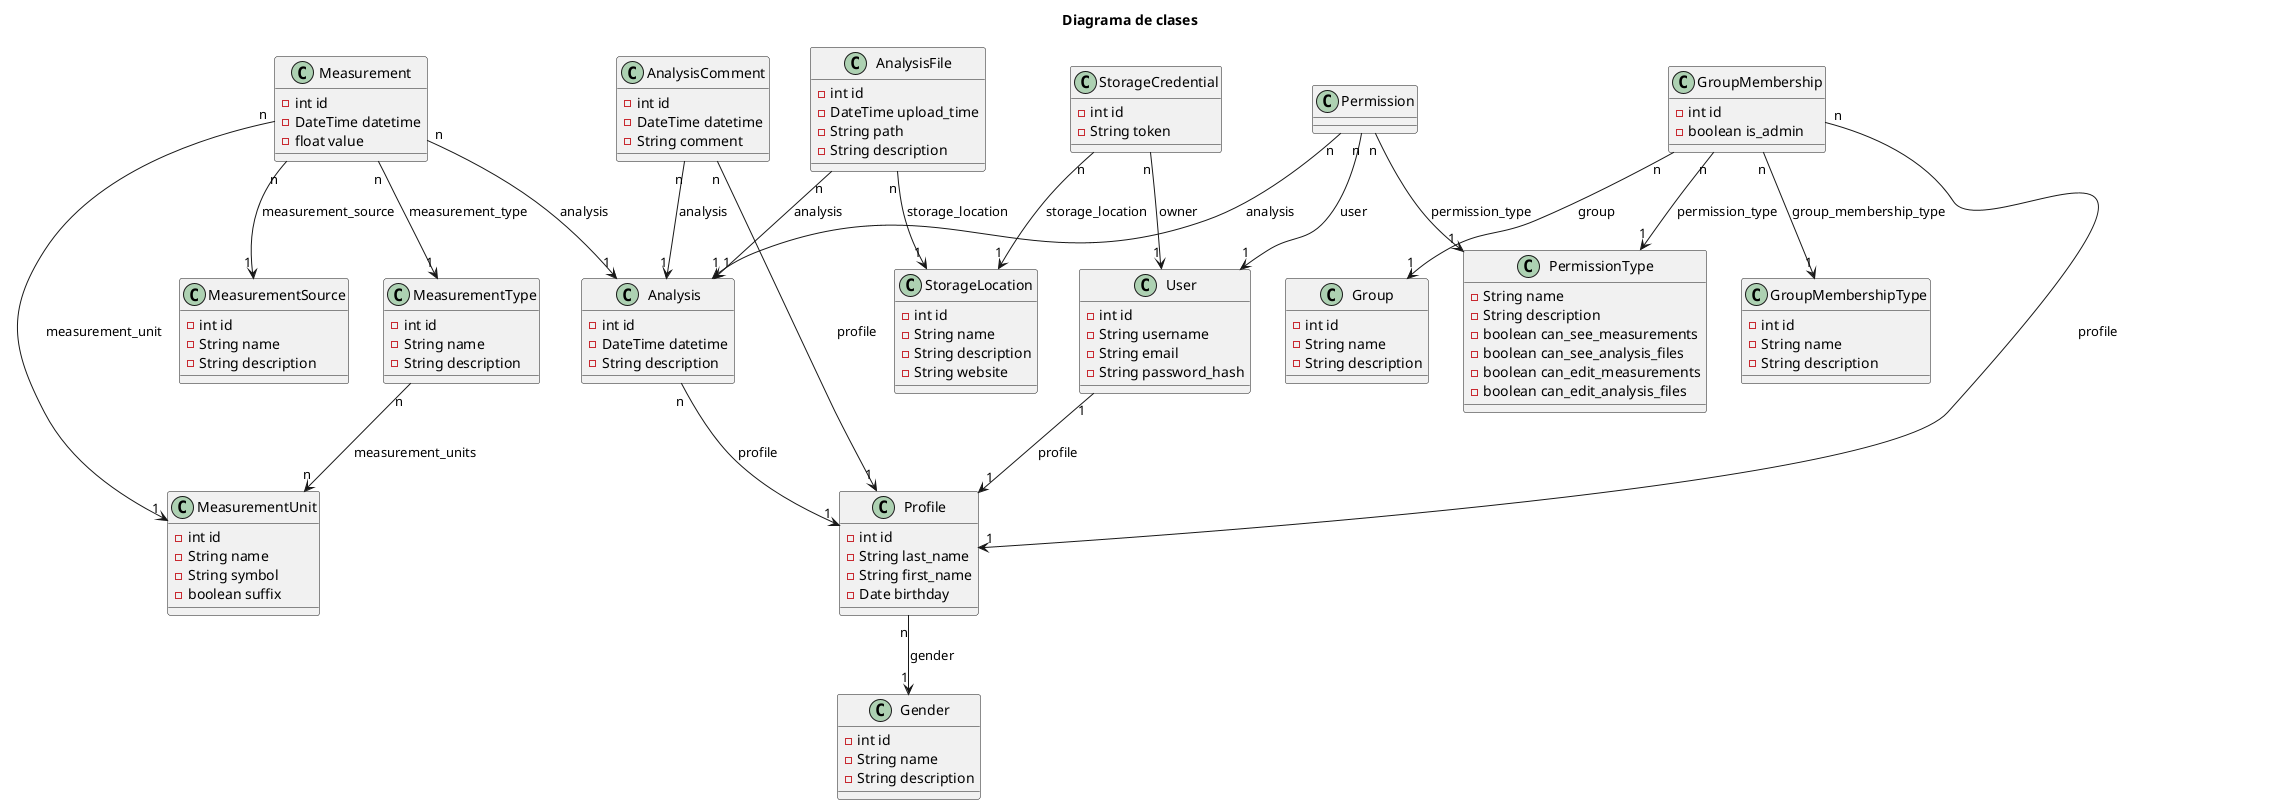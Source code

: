 @startuml diagramaClases.png

title Diagrama de clases

class Gender {
    -int id
    -String name
    -String description
}

class Measurement {
    -int id
    -DateTime datetime
    -float value
}

class MeasurementUnit {
    -int id
    -String name
    -String symbol
    -boolean suffix
}

class MeasurementType {
    -int id
    -String name
    -String description
}

class MeasurementSource {
    -int id
    -String name
    -String description
}

class Profile {
    -int id
    -String last_name
    -String first_name
    -Date birthday
}

class User {
    -int id
    -String username
    -String email
    -String password_hash
}

class Analysis {
    -int id
    -DateTime datetime
    -String description
}

class AnalysisFile {
    -int id
    -DateTime upload_time
    -String path
    -String description
}

class Permission {
}

class PermissionType {
    -String name
    -String description
    -boolean can_see_measurements
    -boolean can_see_analysis_files
    -boolean can_edit_measurements
    -boolean can_edit_analysis_files
}

class StorageLocation {
    -int id
    -String name
    -String description
    -String website
}

class StorageCredential {
    -int id
    -String token
}

class AnalysisComment {
    -int id
    -DateTime datetime
    -String comment
}

class Group {
    -int id
    -String name
    -String description
}

class GroupMembership {
    -int id
    -boolean is_admin
}

class GroupMembershipType {
    -int id
    -String name
    -String description
}

'Relaciones

Measurement "n" --> "1" MeasurementUnit : measurement_unit
Measurement "n" --> "1" MeasurementType : measurement_type
Measurement "n" --> "1" MeasurementSource : measurement_source
Measurement "n" --> "1" Analysis : analysis

MeasurementType "n" --> "n" MeasurementUnit : measurement_units

Profile "n" --> "1" Gender : gender

User "1" --> "1" Profile : profile

AnalysisFile "n" --> "1" Analysis : analysis
AnalysisFile "n" --> "1" StorageLocation : storage_location
Analysis "n" --> "1" Profile : profile

AnalysisComment "n" --> "1" Analysis : "analysis"
AnalysisComment "n" --> "1" Profile : "profile"

Permission "n" --> "1" Analysis : analysis
Permission "n" --> "1" PermissionType : permission_type
Permission "n" --> "1" User : user

StorageCredential "n" --> "1" User : owner
StorageCredential "n" --> "1" StorageLocation : storage_location

GroupMembership "n" --> "1" Group : group
GroupMembership "n" --> "1" GroupMembershipType : group_membership_type
GroupMembership "n" --> "1" Profile : profile
GroupMembership "n" --> "1" PermissionType : permission_type

@enduml
